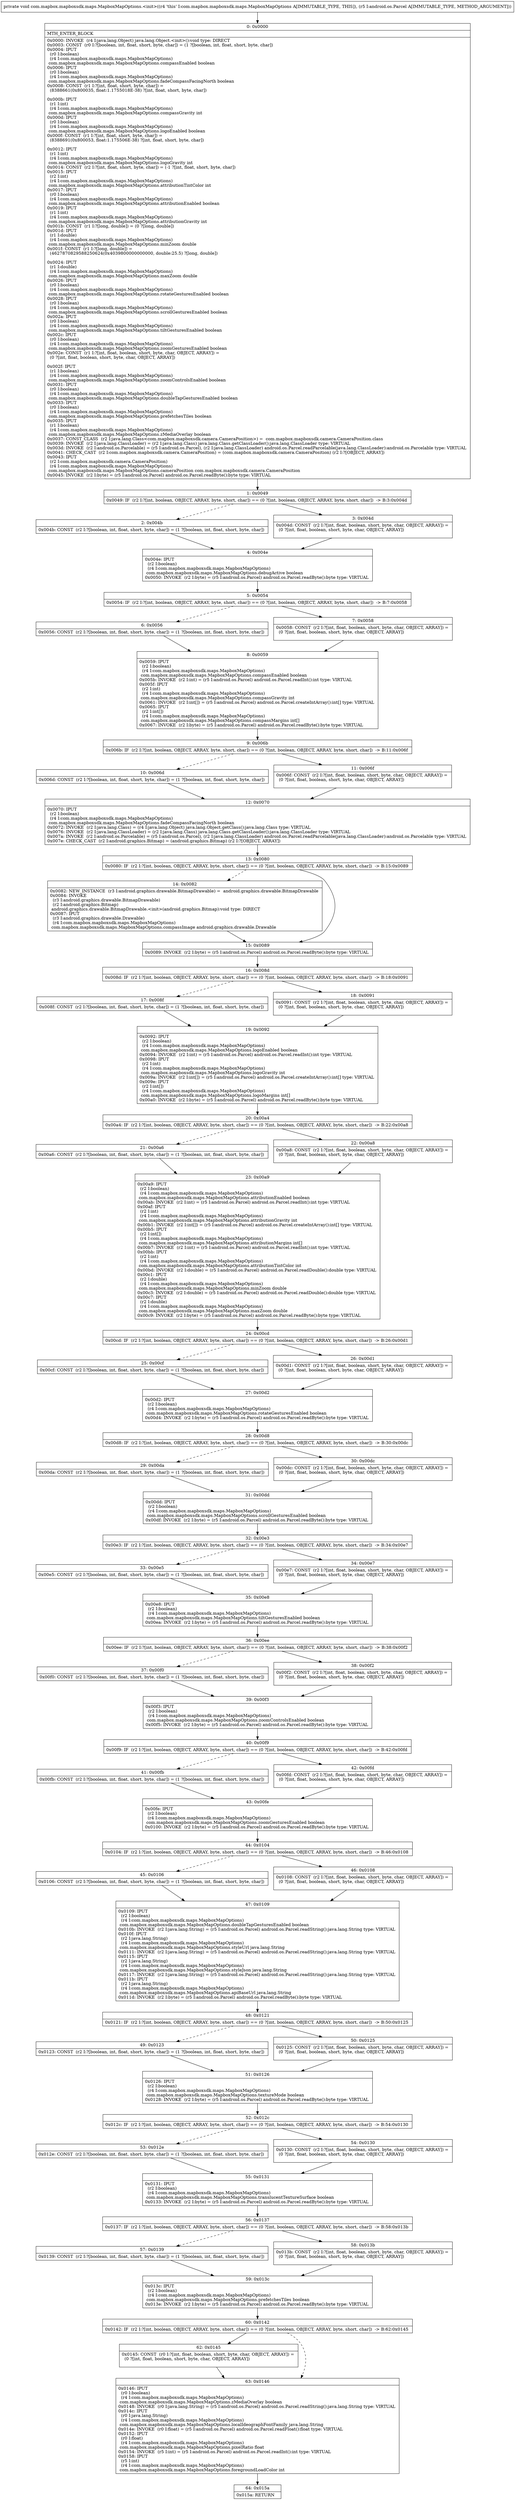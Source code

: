 digraph "CFG forcom.mapbox.mapboxsdk.maps.MapboxMapOptions.\<init\>(Landroid\/os\/Parcel;)V" {
Node_0 [shape=record,label="{0\:\ 0x0000|MTH_ENTER_BLOCK\l|0x0000: INVOKE  (r4 I:java.lang.Object) java.lang.Object.\<init\>():void type: DIRECT \l0x0003: CONST  (r0 I:?[boolean, int, float, short, byte, char]) = (1 ?[boolean, int, float, short, byte, char]) \l0x0004: IPUT  \l  (r0 I:boolean)\l  (r4 I:com.mapbox.mapboxsdk.maps.MapboxMapOptions)\l com.mapbox.mapboxsdk.maps.MapboxMapOptions.compassEnabled boolean \l0x0006: IPUT  \l  (r0 I:boolean)\l  (r4 I:com.mapbox.mapboxsdk.maps.MapboxMapOptions)\l com.mapbox.mapboxsdk.maps.MapboxMapOptions.fadeCompassFacingNorth boolean \l0x0008: CONST  (r1 I:?[int, float, short, byte, char]) = \l  (8388661(0x800035, float:1.1755018E\-38) ?[int, float, short, byte, char])\l \l0x000b: IPUT  \l  (r1 I:int)\l  (r4 I:com.mapbox.mapboxsdk.maps.MapboxMapOptions)\l com.mapbox.mapboxsdk.maps.MapboxMapOptions.compassGravity int \l0x000d: IPUT  \l  (r0 I:boolean)\l  (r4 I:com.mapbox.mapboxsdk.maps.MapboxMapOptions)\l com.mapbox.mapboxsdk.maps.MapboxMapOptions.logoEnabled boolean \l0x000f: CONST  (r1 I:?[int, float, short, byte, char]) = \l  (8388691(0x800053, float:1.175506E\-38) ?[int, float, short, byte, char])\l \l0x0012: IPUT  \l  (r1 I:int)\l  (r4 I:com.mapbox.mapboxsdk.maps.MapboxMapOptions)\l com.mapbox.mapboxsdk.maps.MapboxMapOptions.logoGravity int \l0x0014: CONST  (r2 I:?[int, float, short, byte, char]) = (\-1 ?[int, float, short, byte, char]) \l0x0015: IPUT  \l  (r2 I:int)\l  (r4 I:com.mapbox.mapboxsdk.maps.MapboxMapOptions)\l com.mapbox.mapboxsdk.maps.MapboxMapOptions.attributionTintColor int \l0x0017: IPUT  \l  (r0 I:boolean)\l  (r4 I:com.mapbox.mapboxsdk.maps.MapboxMapOptions)\l com.mapbox.mapboxsdk.maps.MapboxMapOptions.attributionEnabled boolean \l0x0019: IPUT  \l  (r1 I:int)\l  (r4 I:com.mapbox.mapboxsdk.maps.MapboxMapOptions)\l com.mapbox.mapboxsdk.maps.MapboxMapOptions.attributionGravity int \l0x001b: CONST  (r1 I:?[long, double]) = (0 ?[long, double]) \l0x001d: IPUT  \l  (r1 I:double)\l  (r4 I:com.mapbox.mapboxsdk.maps.MapboxMapOptions)\l com.mapbox.mapboxsdk.maps.MapboxMapOptions.minZoom double \l0x001f: CONST  (r1 I:?[long, double]) = \l  (4627870829588250624(0x4039800000000000, double:25.5) ?[long, double])\l \l0x0024: IPUT  \l  (r1 I:double)\l  (r4 I:com.mapbox.mapboxsdk.maps.MapboxMapOptions)\l com.mapbox.mapboxsdk.maps.MapboxMapOptions.maxZoom double \l0x0026: IPUT  \l  (r0 I:boolean)\l  (r4 I:com.mapbox.mapboxsdk.maps.MapboxMapOptions)\l com.mapbox.mapboxsdk.maps.MapboxMapOptions.rotateGesturesEnabled boolean \l0x0028: IPUT  \l  (r0 I:boolean)\l  (r4 I:com.mapbox.mapboxsdk.maps.MapboxMapOptions)\l com.mapbox.mapboxsdk.maps.MapboxMapOptions.scrollGesturesEnabled boolean \l0x002a: IPUT  \l  (r0 I:boolean)\l  (r4 I:com.mapbox.mapboxsdk.maps.MapboxMapOptions)\l com.mapbox.mapboxsdk.maps.MapboxMapOptions.tiltGesturesEnabled boolean \l0x002c: IPUT  \l  (r0 I:boolean)\l  (r4 I:com.mapbox.mapboxsdk.maps.MapboxMapOptions)\l com.mapbox.mapboxsdk.maps.MapboxMapOptions.zoomGesturesEnabled boolean \l0x002e: CONST  (r1 I:?[int, float, boolean, short, byte, char, OBJECT, ARRAY]) = \l  (0 ?[int, float, boolean, short, byte, char, OBJECT, ARRAY])\l \l0x002f: IPUT  \l  (r1 I:boolean)\l  (r4 I:com.mapbox.mapboxsdk.maps.MapboxMapOptions)\l com.mapbox.mapboxsdk.maps.MapboxMapOptions.zoomControlsEnabled boolean \l0x0031: IPUT  \l  (r0 I:boolean)\l  (r4 I:com.mapbox.mapboxsdk.maps.MapboxMapOptions)\l com.mapbox.mapboxsdk.maps.MapboxMapOptions.doubleTapGesturesEnabled boolean \l0x0033: IPUT  \l  (r0 I:boolean)\l  (r4 I:com.mapbox.mapboxsdk.maps.MapboxMapOptions)\l com.mapbox.mapboxsdk.maps.MapboxMapOptions.prefetchesTiles boolean \l0x0035: IPUT  \l  (r1 I:boolean)\l  (r4 I:com.mapbox.mapboxsdk.maps.MapboxMapOptions)\l com.mapbox.mapboxsdk.maps.MapboxMapOptions.zMediaOverlay boolean \l0x0037: CONST_CLASS  (r2 I:java.lang.Class\<com.mapbox.mapboxsdk.camera.CameraPosition\>) =  com.mapbox.mapboxsdk.camera.CameraPosition.class \l0x0039: INVOKE  (r2 I:java.lang.ClassLoader) = (r2 I:java.lang.Class) java.lang.Class.getClassLoader():java.lang.ClassLoader type: VIRTUAL \l0x003d: INVOKE  (r2 I:android.os.Parcelable) = (r5 I:android.os.Parcel), (r2 I:java.lang.ClassLoader) android.os.Parcel.readParcelable(java.lang.ClassLoader):android.os.Parcelable type: VIRTUAL \l0x0041: CHECK_CAST  (r2 I:com.mapbox.mapboxsdk.camera.CameraPosition) = (com.mapbox.mapboxsdk.camera.CameraPosition) (r2 I:?[OBJECT, ARRAY]) \l0x0043: IPUT  \l  (r2 I:com.mapbox.mapboxsdk.camera.CameraPosition)\l  (r4 I:com.mapbox.mapboxsdk.maps.MapboxMapOptions)\l com.mapbox.mapboxsdk.maps.MapboxMapOptions.cameraPosition com.mapbox.mapboxsdk.camera.CameraPosition \l0x0045: INVOKE  (r2 I:byte) = (r5 I:android.os.Parcel) android.os.Parcel.readByte():byte type: VIRTUAL \l}"];
Node_1 [shape=record,label="{1\:\ 0x0049|0x0049: IF  (r2 I:?[int, boolean, OBJECT, ARRAY, byte, short, char]) == (0 ?[int, boolean, OBJECT, ARRAY, byte, short, char])  \-\> B:3:0x004d \l}"];
Node_2 [shape=record,label="{2\:\ 0x004b|0x004b: CONST  (r2 I:?[boolean, int, float, short, byte, char]) = (1 ?[boolean, int, float, short, byte, char]) \l}"];
Node_3 [shape=record,label="{3\:\ 0x004d|0x004d: CONST  (r2 I:?[int, float, boolean, short, byte, char, OBJECT, ARRAY]) = \l  (0 ?[int, float, boolean, short, byte, char, OBJECT, ARRAY])\l \l}"];
Node_4 [shape=record,label="{4\:\ 0x004e|0x004e: IPUT  \l  (r2 I:boolean)\l  (r4 I:com.mapbox.mapboxsdk.maps.MapboxMapOptions)\l com.mapbox.mapboxsdk.maps.MapboxMapOptions.debugActive boolean \l0x0050: INVOKE  (r2 I:byte) = (r5 I:android.os.Parcel) android.os.Parcel.readByte():byte type: VIRTUAL \l}"];
Node_5 [shape=record,label="{5\:\ 0x0054|0x0054: IF  (r2 I:?[int, boolean, OBJECT, ARRAY, byte, short, char]) == (0 ?[int, boolean, OBJECT, ARRAY, byte, short, char])  \-\> B:7:0x0058 \l}"];
Node_6 [shape=record,label="{6\:\ 0x0056|0x0056: CONST  (r2 I:?[boolean, int, float, short, byte, char]) = (1 ?[boolean, int, float, short, byte, char]) \l}"];
Node_7 [shape=record,label="{7\:\ 0x0058|0x0058: CONST  (r2 I:?[int, float, boolean, short, byte, char, OBJECT, ARRAY]) = \l  (0 ?[int, float, boolean, short, byte, char, OBJECT, ARRAY])\l \l}"];
Node_8 [shape=record,label="{8\:\ 0x0059|0x0059: IPUT  \l  (r2 I:boolean)\l  (r4 I:com.mapbox.mapboxsdk.maps.MapboxMapOptions)\l com.mapbox.mapboxsdk.maps.MapboxMapOptions.compassEnabled boolean \l0x005b: INVOKE  (r2 I:int) = (r5 I:android.os.Parcel) android.os.Parcel.readInt():int type: VIRTUAL \l0x005f: IPUT  \l  (r2 I:int)\l  (r4 I:com.mapbox.mapboxsdk.maps.MapboxMapOptions)\l com.mapbox.mapboxsdk.maps.MapboxMapOptions.compassGravity int \l0x0061: INVOKE  (r2 I:int[]) = (r5 I:android.os.Parcel) android.os.Parcel.createIntArray():int[] type: VIRTUAL \l0x0065: IPUT  \l  (r2 I:int[])\l  (r4 I:com.mapbox.mapboxsdk.maps.MapboxMapOptions)\l com.mapbox.mapboxsdk.maps.MapboxMapOptions.compassMargins int[] \l0x0067: INVOKE  (r2 I:byte) = (r5 I:android.os.Parcel) android.os.Parcel.readByte():byte type: VIRTUAL \l}"];
Node_9 [shape=record,label="{9\:\ 0x006b|0x006b: IF  (r2 I:?[int, boolean, OBJECT, ARRAY, byte, short, char]) == (0 ?[int, boolean, OBJECT, ARRAY, byte, short, char])  \-\> B:11:0x006f \l}"];
Node_10 [shape=record,label="{10\:\ 0x006d|0x006d: CONST  (r2 I:?[boolean, int, float, short, byte, char]) = (1 ?[boolean, int, float, short, byte, char]) \l}"];
Node_11 [shape=record,label="{11\:\ 0x006f|0x006f: CONST  (r2 I:?[int, float, boolean, short, byte, char, OBJECT, ARRAY]) = \l  (0 ?[int, float, boolean, short, byte, char, OBJECT, ARRAY])\l \l}"];
Node_12 [shape=record,label="{12\:\ 0x0070|0x0070: IPUT  \l  (r2 I:boolean)\l  (r4 I:com.mapbox.mapboxsdk.maps.MapboxMapOptions)\l com.mapbox.mapboxsdk.maps.MapboxMapOptions.fadeCompassFacingNorth boolean \l0x0072: INVOKE  (r2 I:java.lang.Class) = (r4 I:java.lang.Object) java.lang.Object.getClass():java.lang.Class type: VIRTUAL \l0x0076: INVOKE  (r2 I:java.lang.ClassLoader) = (r2 I:java.lang.Class) java.lang.Class.getClassLoader():java.lang.ClassLoader type: VIRTUAL \l0x007a: INVOKE  (r2 I:android.os.Parcelable) = (r5 I:android.os.Parcel), (r2 I:java.lang.ClassLoader) android.os.Parcel.readParcelable(java.lang.ClassLoader):android.os.Parcelable type: VIRTUAL \l0x007e: CHECK_CAST  (r2 I:android.graphics.Bitmap) = (android.graphics.Bitmap) (r2 I:?[OBJECT, ARRAY]) \l}"];
Node_13 [shape=record,label="{13\:\ 0x0080|0x0080: IF  (r2 I:?[int, boolean, OBJECT, ARRAY, byte, short, char]) == (0 ?[int, boolean, OBJECT, ARRAY, byte, short, char])  \-\> B:15:0x0089 \l}"];
Node_14 [shape=record,label="{14\:\ 0x0082|0x0082: NEW_INSTANCE  (r3 I:android.graphics.drawable.BitmapDrawable) =  android.graphics.drawable.BitmapDrawable \l0x0084: INVOKE  \l  (r3 I:android.graphics.drawable.BitmapDrawable)\l  (r2 I:android.graphics.Bitmap)\l android.graphics.drawable.BitmapDrawable.\<init\>(android.graphics.Bitmap):void type: DIRECT \l0x0087: IPUT  \l  (r3 I:android.graphics.drawable.Drawable)\l  (r4 I:com.mapbox.mapboxsdk.maps.MapboxMapOptions)\l com.mapbox.mapboxsdk.maps.MapboxMapOptions.compassImage android.graphics.drawable.Drawable \l}"];
Node_15 [shape=record,label="{15\:\ 0x0089|0x0089: INVOKE  (r2 I:byte) = (r5 I:android.os.Parcel) android.os.Parcel.readByte():byte type: VIRTUAL \l}"];
Node_16 [shape=record,label="{16\:\ 0x008d|0x008d: IF  (r2 I:?[int, boolean, OBJECT, ARRAY, byte, short, char]) == (0 ?[int, boolean, OBJECT, ARRAY, byte, short, char])  \-\> B:18:0x0091 \l}"];
Node_17 [shape=record,label="{17\:\ 0x008f|0x008f: CONST  (r2 I:?[boolean, int, float, short, byte, char]) = (1 ?[boolean, int, float, short, byte, char]) \l}"];
Node_18 [shape=record,label="{18\:\ 0x0091|0x0091: CONST  (r2 I:?[int, float, boolean, short, byte, char, OBJECT, ARRAY]) = \l  (0 ?[int, float, boolean, short, byte, char, OBJECT, ARRAY])\l \l}"];
Node_19 [shape=record,label="{19\:\ 0x0092|0x0092: IPUT  \l  (r2 I:boolean)\l  (r4 I:com.mapbox.mapboxsdk.maps.MapboxMapOptions)\l com.mapbox.mapboxsdk.maps.MapboxMapOptions.logoEnabled boolean \l0x0094: INVOKE  (r2 I:int) = (r5 I:android.os.Parcel) android.os.Parcel.readInt():int type: VIRTUAL \l0x0098: IPUT  \l  (r2 I:int)\l  (r4 I:com.mapbox.mapboxsdk.maps.MapboxMapOptions)\l com.mapbox.mapboxsdk.maps.MapboxMapOptions.logoGravity int \l0x009a: INVOKE  (r2 I:int[]) = (r5 I:android.os.Parcel) android.os.Parcel.createIntArray():int[] type: VIRTUAL \l0x009e: IPUT  \l  (r2 I:int[])\l  (r4 I:com.mapbox.mapboxsdk.maps.MapboxMapOptions)\l com.mapbox.mapboxsdk.maps.MapboxMapOptions.logoMargins int[] \l0x00a0: INVOKE  (r2 I:byte) = (r5 I:android.os.Parcel) android.os.Parcel.readByte():byte type: VIRTUAL \l}"];
Node_20 [shape=record,label="{20\:\ 0x00a4|0x00a4: IF  (r2 I:?[int, boolean, OBJECT, ARRAY, byte, short, char]) == (0 ?[int, boolean, OBJECT, ARRAY, byte, short, char])  \-\> B:22:0x00a8 \l}"];
Node_21 [shape=record,label="{21\:\ 0x00a6|0x00a6: CONST  (r2 I:?[boolean, int, float, short, byte, char]) = (1 ?[boolean, int, float, short, byte, char]) \l}"];
Node_22 [shape=record,label="{22\:\ 0x00a8|0x00a8: CONST  (r2 I:?[int, float, boolean, short, byte, char, OBJECT, ARRAY]) = \l  (0 ?[int, float, boolean, short, byte, char, OBJECT, ARRAY])\l \l}"];
Node_23 [shape=record,label="{23\:\ 0x00a9|0x00a9: IPUT  \l  (r2 I:boolean)\l  (r4 I:com.mapbox.mapboxsdk.maps.MapboxMapOptions)\l com.mapbox.mapboxsdk.maps.MapboxMapOptions.attributionEnabled boolean \l0x00ab: INVOKE  (r2 I:int) = (r5 I:android.os.Parcel) android.os.Parcel.readInt():int type: VIRTUAL \l0x00af: IPUT  \l  (r2 I:int)\l  (r4 I:com.mapbox.mapboxsdk.maps.MapboxMapOptions)\l com.mapbox.mapboxsdk.maps.MapboxMapOptions.attributionGravity int \l0x00b1: INVOKE  (r2 I:int[]) = (r5 I:android.os.Parcel) android.os.Parcel.createIntArray():int[] type: VIRTUAL \l0x00b5: IPUT  \l  (r2 I:int[])\l  (r4 I:com.mapbox.mapboxsdk.maps.MapboxMapOptions)\l com.mapbox.mapboxsdk.maps.MapboxMapOptions.attributionMargins int[] \l0x00b7: INVOKE  (r2 I:int) = (r5 I:android.os.Parcel) android.os.Parcel.readInt():int type: VIRTUAL \l0x00bb: IPUT  \l  (r2 I:int)\l  (r4 I:com.mapbox.mapboxsdk.maps.MapboxMapOptions)\l com.mapbox.mapboxsdk.maps.MapboxMapOptions.attributionTintColor int \l0x00bd: INVOKE  (r2 I:double) = (r5 I:android.os.Parcel) android.os.Parcel.readDouble():double type: VIRTUAL \l0x00c1: IPUT  \l  (r2 I:double)\l  (r4 I:com.mapbox.mapboxsdk.maps.MapboxMapOptions)\l com.mapbox.mapboxsdk.maps.MapboxMapOptions.minZoom double \l0x00c3: INVOKE  (r2 I:double) = (r5 I:android.os.Parcel) android.os.Parcel.readDouble():double type: VIRTUAL \l0x00c7: IPUT  \l  (r2 I:double)\l  (r4 I:com.mapbox.mapboxsdk.maps.MapboxMapOptions)\l com.mapbox.mapboxsdk.maps.MapboxMapOptions.maxZoom double \l0x00c9: INVOKE  (r2 I:byte) = (r5 I:android.os.Parcel) android.os.Parcel.readByte():byte type: VIRTUAL \l}"];
Node_24 [shape=record,label="{24\:\ 0x00cd|0x00cd: IF  (r2 I:?[int, boolean, OBJECT, ARRAY, byte, short, char]) == (0 ?[int, boolean, OBJECT, ARRAY, byte, short, char])  \-\> B:26:0x00d1 \l}"];
Node_25 [shape=record,label="{25\:\ 0x00cf|0x00cf: CONST  (r2 I:?[boolean, int, float, short, byte, char]) = (1 ?[boolean, int, float, short, byte, char]) \l}"];
Node_26 [shape=record,label="{26\:\ 0x00d1|0x00d1: CONST  (r2 I:?[int, float, boolean, short, byte, char, OBJECT, ARRAY]) = \l  (0 ?[int, float, boolean, short, byte, char, OBJECT, ARRAY])\l \l}"];
Node_27 [shape=record,label="{27\:\ 0x00d2|0x00d2: IPUT  \l  (r2 I:boolean)\l  (r4 I:com.mapbox.mapboxsdk.maps.MapboxMapOptions)\l com.mapbox.mapboxsdk.maps.MapboxMapOptions.rotateGesturesEnabled boolean \l0x00d4: INVOKE  (r2 I:byte) = (r5 I:android.os.Parcel) android.os.Parcel.readByte():byte type: VIRTUAL \l}"];
Node_28 [shape=record,label="{28\:\ 0x00d8|0x00d8: IF  (r2 I:?[int, boolean, OBJECT, ARRAY, byte, short, char]) == (0 ?[int, boolean, OBJECT, ARRAY, byte, short, char])  \-\> B:30:0x00dc \l}"];
Node_29 [shape=record,label="{29\:\ 0x00da|0x00da: CONST  (r2 I:?[boolean, int, float, short, byte, char]) = (1 ?[boolean, int, float, short, byte, char]) \l}"];
Node_30 [shape=record,label="{30\:\ 0x00dc|0x00dc: CONST  (r2 I:?[int, float, boolean, short, byte, char, OBJECT, ARRAY]) = \l  (0 ?[int, float, boolean, short, byte, char, OBJECT, ARRAY])\l \l}"];
Node_31 [shape=record,label="{31\:\ 0x00dd|0x00dd: IPUT  \l  (r2 I:boolean)\l  (r4 I:com.mapbox.mapboxsdk.maps.MapboxMapOptions)\l com.mapbox.mapboxsdk.maps.MapboxMapOptions.scrollGesturesEnabled boolean \l0x00df: INVOKE  (r2 I:byte) = (r5 I:android.os.Parcel) android.os.Parcel.readByte():byte type: VIRTUAL \l}"];
Node_32 [shape=record,label="{32\:\ 0x00e3|0x00e3: IF  (r2 I:?[int, boolean, OBJECT, ARRAY, byte, short, char]) == (0 ?[int, boolean, OBJECT, ARRAY, byte, short, char])  \-\> B:34:0x00e7 \l}"];
Node_33 [shape=record,label="{33\:\ 0x00e5|0x00e5: CONST  (r2 I:?[boolean, int, float, short, byte, char]) = (1 ?[boolean, int, float, short, byte, char]) \l}"];
Node_34 [shape=record,label="{34\:\ 0x00e7|0x00e7: CONST  (r2 I:?[int, float, boolean, short, byte, char, OBJECT, ARRAY]) = \l  (0 ?[int, float, boolean, short, byte, char, OBJECT, ARRAY])\l \l}"];
Node_35 [shape=record,label="{35\:\ 0x00e8|0x00e8: IPUT  \l  (r2 I:boolean)\l  (r4 I:com.mapbox.mapboxsdk.maps.MapboxMapOptions)\l com.mapbox.mapboxsdk.maps.MapboxMapOptions.tiltGesturesEnabled boolean \l0x00ea: INVOKE  (r2 I:byte) = (r5 I:android.os.Parcel) android.os.Parcel.readByte():byte type: VIRTUAL \l}"];
Node_36 [shape=record,label="{36\:\ 0x00ee|0x00ee: IF  (r2 I:?[int, boolean, OBJECT, ARRAY, byte, short, char]) == (0 ?[int, boolean, OBJECT, ARRAY, byte, short, char])  \-\> B:38:0x00f2 \l}"];
Node_37 [shape=record,label="{37\:\ 0x00f0|0x00f0: CONST  (r2 I:?[boolean, int, float, short, byte, char]) = (1 ?[boolean, int, float, short, byte, char]) \l}"];
Node_38 [shape=record,label="{38\:\ 0x00f2|0x00f2: CONST  (r2 I:?[int, float, boolean, short, byte, char, OBJECT, ARRAY]) = \l  (0 ?[int, float, boolean, short, byte, char, OBJECT, ARRAY])\l \l}"];
Node_39 [shape=record,label="{39\:\ 0x00f3|0x00f3: IPUT  \l  (r2 I:boolean)\l  (r4 I:com.mapbox.mapboxsdk.maps.MapboxMapOptions)\l com.mapbox.mapboxsdk.maps.MapboxMapOptions.zoomControlsEnabled boolean \l0x00f5: INVOKE  (r2 I:byte) = (r5 I:android.os.Parcel) android.os.Parcel.readByte():byte type: VIRTUAL \l}"];
Node_40 [shape=record,label="{40\:\ 0x00f9|0x00f9: IF  (r2 I:?[int, boolean, OBJECT, ARRAY, byte, short, char]) == (0 ?[int, boolean, OBJECT, ARRAY, byte, short, char])  \-\> B:42:0x00fd \l}"];
Node_41 [shape=record,label="{41\:\ 0x00fb|0x00fb: CONST  (r2 I:?[boolean, int, float, short, byte, char]) = (1 ?[boolean, int, float, short, byte, char]) \l}"];
Node_42 [shape=record,label="{42\:\ 0x00fd|0x00fd: CONST  (r2 I:?[int, float, boolean, short, byte, char, OBJECT, ARRAY]) = \l  (0 ?[int, float, boolean, short, byte, char, OBJECT, ARRAY])\l \l}"];
Node_43 [shape=record,label="{43\:\ 0x00fe|0x00fe: IPUT  \l  (r2 I:boolean)\l  (r4 I:com.mapbox.mapboxsdk.maps.MapboxMapOptions)\l com.mapbox.mapboxsdk.maps.MapboxMapOptions.zoomGesturesEnabled boolean \l0x0100: INVOKE  (r2 I:byte) = (r5 I:android.os.Parcel) android.os.Parcel.readByte():byte type: VIRTUAL \l}"];
Node_44 [shape=record,label="{44\:\ 0x0104|0x0104: IF  (r2 I:?[int, boolean, OBJECT, ARRAY, byte, short, char]) == (0 ?[int, boolean, OBJECT, ARRAY, byte, short, char])  \-\> B:46:0x0108 \l}"];
Node_45 [shape=record,label="{45\:\ 0x0106|0x0106: CONST  (r2 I:?[boolean, int, float, short, byte, char]) = (1 ?[boolean, int, float, short, byte, char]) \l}"];
Node_46 [shape=record,label="{46\:\ 0x0108|0x0108: CONST  (r2 I:?[int, float, boolean, short, byte, char, OBJECT, ARRAY]) = \l  (0 ?[int, float, boolean, short, byte, char, OBJECT, ARRAY])\l \l}"];
Node_47 [shape=record,label="{47\:\ 0x0109|0x0109: IPUT  \l  (r2 I:boolean)\l  (r4 I:com.mapbox.mapboxsdk.maps.MapboxMapOptions)\l com.mapbox.mapboxsdk.maps.MapboxMapOptions.doubleTapGesturesEnabled boolean \l0x010b: INVOKE  (r2 I:java.lang.String) = (r5 I:android.os.Parcel) android.os.Parcel.readString():java.lang.String type: VIRTUAL \l0x010f: IPUT  \l  (r2 I:java.lang.String)\l  (r4 I:com.mapbox.mapboxsdk.maps.MapboxMapOptions)\l com.mapbox.mapboxsdk.maps.MapboxMapOptions.styleUrl java.lang.String \l0x0111: INVOKE  (r2 I:java.lang.String) = (r5 I:android.os.Parcel) android.os.Parcel.readString():java.lang.String type: VIRTUAL \l0x0115: IPUT  \l  (r2 I:java.lang.String)\l  (r4 I:com.mapbox.mapboxsdk.maps.MapboxMapOptions)\l com.mapbox.mapboxsdk.maps.MapboxMapOptions.styleJson java.lang.String \l0x0117: INVOKE  (r2 I:java.lang.String) = (r5 I:android.os.Parcel) android.os.Parcel.readString():java.lang.String type: VIRTUAL \l0x011b: IPUT  \l  (r2 I:java.lang.String)\l  (r4 I:com.mapbox.mapboxsdk.maps.MapboxMapOptions)\l com.mapbox.mapboxsdk.maps.MapboxMapOptions.apiBaseUrl java.lang.String \l0x011d: INVOKE  (r2 I:byte) = (r5 I:android.os.Parcel) android.os.Parcel.readByte():byte type: VIRTUAL \l}"];
Node_48 [shape=record,label="{48\:\ 0x0121|0x0121: IF  (r2 I:?[int, boolean, OBJECT, ARRAY, byte, short, char]) == (0 ?[int, boolean, OBJECT, ARRAY, byte, short, char])  \-\> B:50:0x0125 \l}"];
Node_49 [shape=record,label="{49\:\ 0x0123|0x0123: CONST  (r2 I:?[boolean, int, float, short, byte, char]) = (1 ?[boolean, int, float, short, byte, char]) \l}"];
Node_50 [shape=record,label="{50\:\ 0x0125|0x0125: CONST  (r2 I:?[int, float, boolean, short, byte, char, OBJECT, ARRAY]) = \l  (0 ?[int, float, boolean, short, byte, char, OBJECT, ARRAY])\l \l}"];
Node_51 [shape=record,label="{51\:\ 0x0126|0x0126: IPUT  \l  (r2 I:boolean)\l  (r4 I:com.mapbox.mapboxsdk.maps.MapboxMapOptions)\l com.mapbox.mapboxsdk.maps.MapboxMapOptions.textureMode boolean \l0x0128: INVOKE  (r2 I:byte) = (r5 I:android.os.Parcel) android.os.Parcel.readByte():byte type: VIRTUAL \l}"];
Node_52 [shape=record,label="{52\:\ 0x012c|0x012c: IF  (r2 I:?[int, boolean, OBJECT, ARRAY, byte, short, char]) == (0 ?[int, boolean, OBJECT, ARRAY, byte, short, char])  \-\> B:54:0x0130 \l}"];
Node_53 [shape=record,label="{53\:\ 0x012e|0x012e: CONST  (r2 I:?[boolean, int, float, short, byte, char]) = (1 ?[boolean, int, float, short, byte, char]) \l}"];
Node_54 [shape=record,label="{54\:\ 0x0130|0x0130: CONST  (r2 I:?[int, float, boolean, short, byte, char, OBJECT, ARRAY]) = \l  (0 ?[int, float, boolean, short, byte, char, OBJECT, ARRAY])\l \l}"];
Node_55 [shape=record,label="{55\:\ 0x0131|0x0131: IPUT  \l  (r2 I:boolean)\l  (r4 I:com.mapbox.mapboxsdk.maps.MapboxMapOptions)\l com.mapbox.mapboxsdk.maps.MapboxMapOptions.translucentTextureSurface boolean \l0x0133: INVOKE  (r2 I:byte) = (r5 I:android.os.Parcel) android.os.Parcel.readByte():byte type: VIRTUAL \l}"];
Node_56 [shape=record,label="{56\:\ 0x0137|0x0137: IF  (r2 I:?[int, boolean, OBJECT, ARRAY, byte, short, char]) == (0 ?[int, boolean, OBJECT, ARRAY, byte, short, char])  \-\> B:58:0x013b \l}"];
Node_57 [shape=record,label="{57\:\ 0x0139|0x0139: CONST  (r2 I:?[boolean, int, float, short, byte, char]) = (1 ?[boolean, int, float, short, byte, char]) \l}"];
Node_58 [shape=record,label="{58\:\ 0x013b|0x013b: CONST  (r2 I:?[int, float, boolean, short, byte, char, OBJECT, ARRAY]) = \l  (0 ?[int, float, boolean, short, byte, char, OBJECT, ARRAY])\l \l}"];
Node_59 [shape=record,label="{59\:\ 0x013c|0x013c: IPUT  \l  (r2 I:boolean)\l  (r4 I:com.mapbox.mapboxsdk.maps.MapboxMapOptions)\l com.mapbox.mapboxsdk.maps.MapboxMapOptions.prefetchesTiles boolean \l0x013e: INVOKE  (r2 I:byte) = (r5 I:android.os.Parcel) android.os.Parcel.readByte():byte type: VIRTUAL \l}"];
Node_60 [shape=record,label="{60\:\ 0x0142|0x0142: IF  (r2 I:?[int, boolean, OBJECT, ARRAY, byte, short, char]) == (0 ?[int, boolean, OBJECT, ARRAY, byte, short, char])  \-\> B:62:0x0145 \l}"];
Node_62 [shape=record,label="{62\:\ 0x0145|0x0145: CONST  (r0 I:?[int, float, boolean, short, byte, char, OBJECT, ARRAY]) = \l  (0 ?[int, float, boolean, short, byte, char, OBJECT, ARRAY])\l \l}"];
Node_63 [shape=record,label="{63\:\ 0x0146|0x0146: IPUT  \l  (r0 I:boolean)\l  (r4 I:com.mapbox.mapboxsdk.maps.MapboxMapOptions)\l com.mapbox.mapboxsdk.maps.MapboxMapOptions.zMediaOverlay boolean \l0x0148: INVOKE  (r0 I:java.lang.String) = (r5 I:android.os.Parcel) android.os.Parcel.readString():java.lang.String type: VIRTUAL \l0x014c: IPUT  \l  (r0 I:java.lang.String)\l  (r4 I:com.mapbox.mapboxsdk.maps.MapboxMapOptions)\l com.mapbox.mapboxsdk.maps.MapboxMapOptions.localIdeographFontFamily java.lang.String \l0x014e: INVOKE  (r0 I:float) = (r5 I:android.os.Parcel) android.os.Parcel.readFloat():float type: VIRTUAL \l0x0152: IPUT  \l  (r0 I:float)\l  (r4 I:com.mapbox.mapboxsdk.maps.MapboxMapOptions)\l com.mapbox.mapboxsdk.maps.MapboxMapOptions.pixelRatio float \l0x0154: INVOKE  (r5 I:int) = (r5 I:android.os.Parcel) android.os.Parcel.readInt():int type: VIRTUAL \l0x0158: IPUT  \l  (r5 I:int)\l  (r4 I:com.mapbox.mapboxsdk.maps.MapboxMapOptions)\l com.mapbox.mapboxsdk.maps.MapboxMapOptions.foregroundLoadColor int \l}"];
Node_64 [shape=record,label="{64\:\ 0x015a|0x015a: RETURN   \l}"];
MethodNode[shape=record,label="{private void com.mapbox.mapboxsdk.maps.MapboxMapOptions.\<init\>((r4 'this' I:com.mapbox.mapboxsdk.maps.MapboxMapOptions A[IMMUTABLE_TYPE, THIS]), (r5 I:android.os.Parcel A[IMMUTABLE_TYPE, METHOD_ARGUMENT])) }"];
MethodNode -> Node_0;
Node_0 -> Node_1;
Node_1 -> Node_2[style=dashed];
Node_1 -> Node_3;
Node_2 -> Node_4;
Node_3 -> Node_4;
Node_4 -> Node_5;
Node_5 -> Node_6[style=dashed];
Node_5 -> Node_7;
Node_6 -> Node_8;
Node_7 -> Node_8;
Node_8 -> Node_9;
Node_9 -> Node_10[style=dashed];
Node_9 -> Node_11;
Node_10 -> Node_12;
Node_11 -> Node_12;
Node_12 -> Node_13;
Node_13 -> Node_14[style=dashed];
Node_13 -> Node_15;
Node_14 -> Node_15;
Node_15 -> Node_16;
Node_16 -> Node_17[style=dashed];
Node_16 -> Node_18;
Node_17 -> Node_19;
Node_18 -> Node_19;
Node_19 -> Node_20;
Node_20 -> Node_21[style=dashed];
Node_20 -> Node_22;
Node_21 -> Node_23;
Node_22 -> Node_23;
Node_23 -> Node_24;
Node_24 -> Node_25[style=dashed];
Node_24 -> Node_26;
Node_25 -> Node_27;
Node_26 -> Node_27;
Node_27 -> Node_28;
Node_28 -> Node_29[style=dashed];
Node_28 -> Node_30;
Node_29 -> Node_31;
Node_30 -> Node_31;
Node_31 -> Node_32;
Node_32 -> Node_33[style=dashed];
Node_32 -> Node_34;
Node_33 -> Node_35;
Node_34 -> Node_35;
Node_35 -> Node_36;
Node_36 -> Node_37[style=dashed];
Node_36 -> Node_38;
Node_37 -> Node_39;
Node_38 -> Node_39;
Node_39 -> Node_40;
Node_40 -> Node_41[style=dashed];
Node_40 -> Node_42;
Node_41 -> Node_43;
Node_42 -> Node_43;
Node_43 -> Node_44;
Node_44 -> Node_45[style=dashed];
Node_44 -> Node_46;
Node_45 -> Node_47;
Node_46 -> Node_47;
Node_47 -> Node_48;
Node_48 -> Node_49[style=dashed];
Node_48 -> Node_50;
Node_49 -> Node_51;
Node_50 -> Node_51;
Node_51 -> Node_52;
Node_52 -> Node_53[style=dashed];
Node_52 -> Node_54;
Node_53 -> Node_55;
Node_54 -> Node_55;
Node_55 -> Node_56;
Node_56 -> Node_57[style=dashed];
Node_56 -> Node_58;
Node_57 -> Node_59;
Node_58 -> Node_59;
Node_59 -> Node_60;
Node_60 -> Node_62;
Node_60 -> Node_63[style=dashed];
Node_62 -> Node_63;
Node_63 -> Node_64;
}

